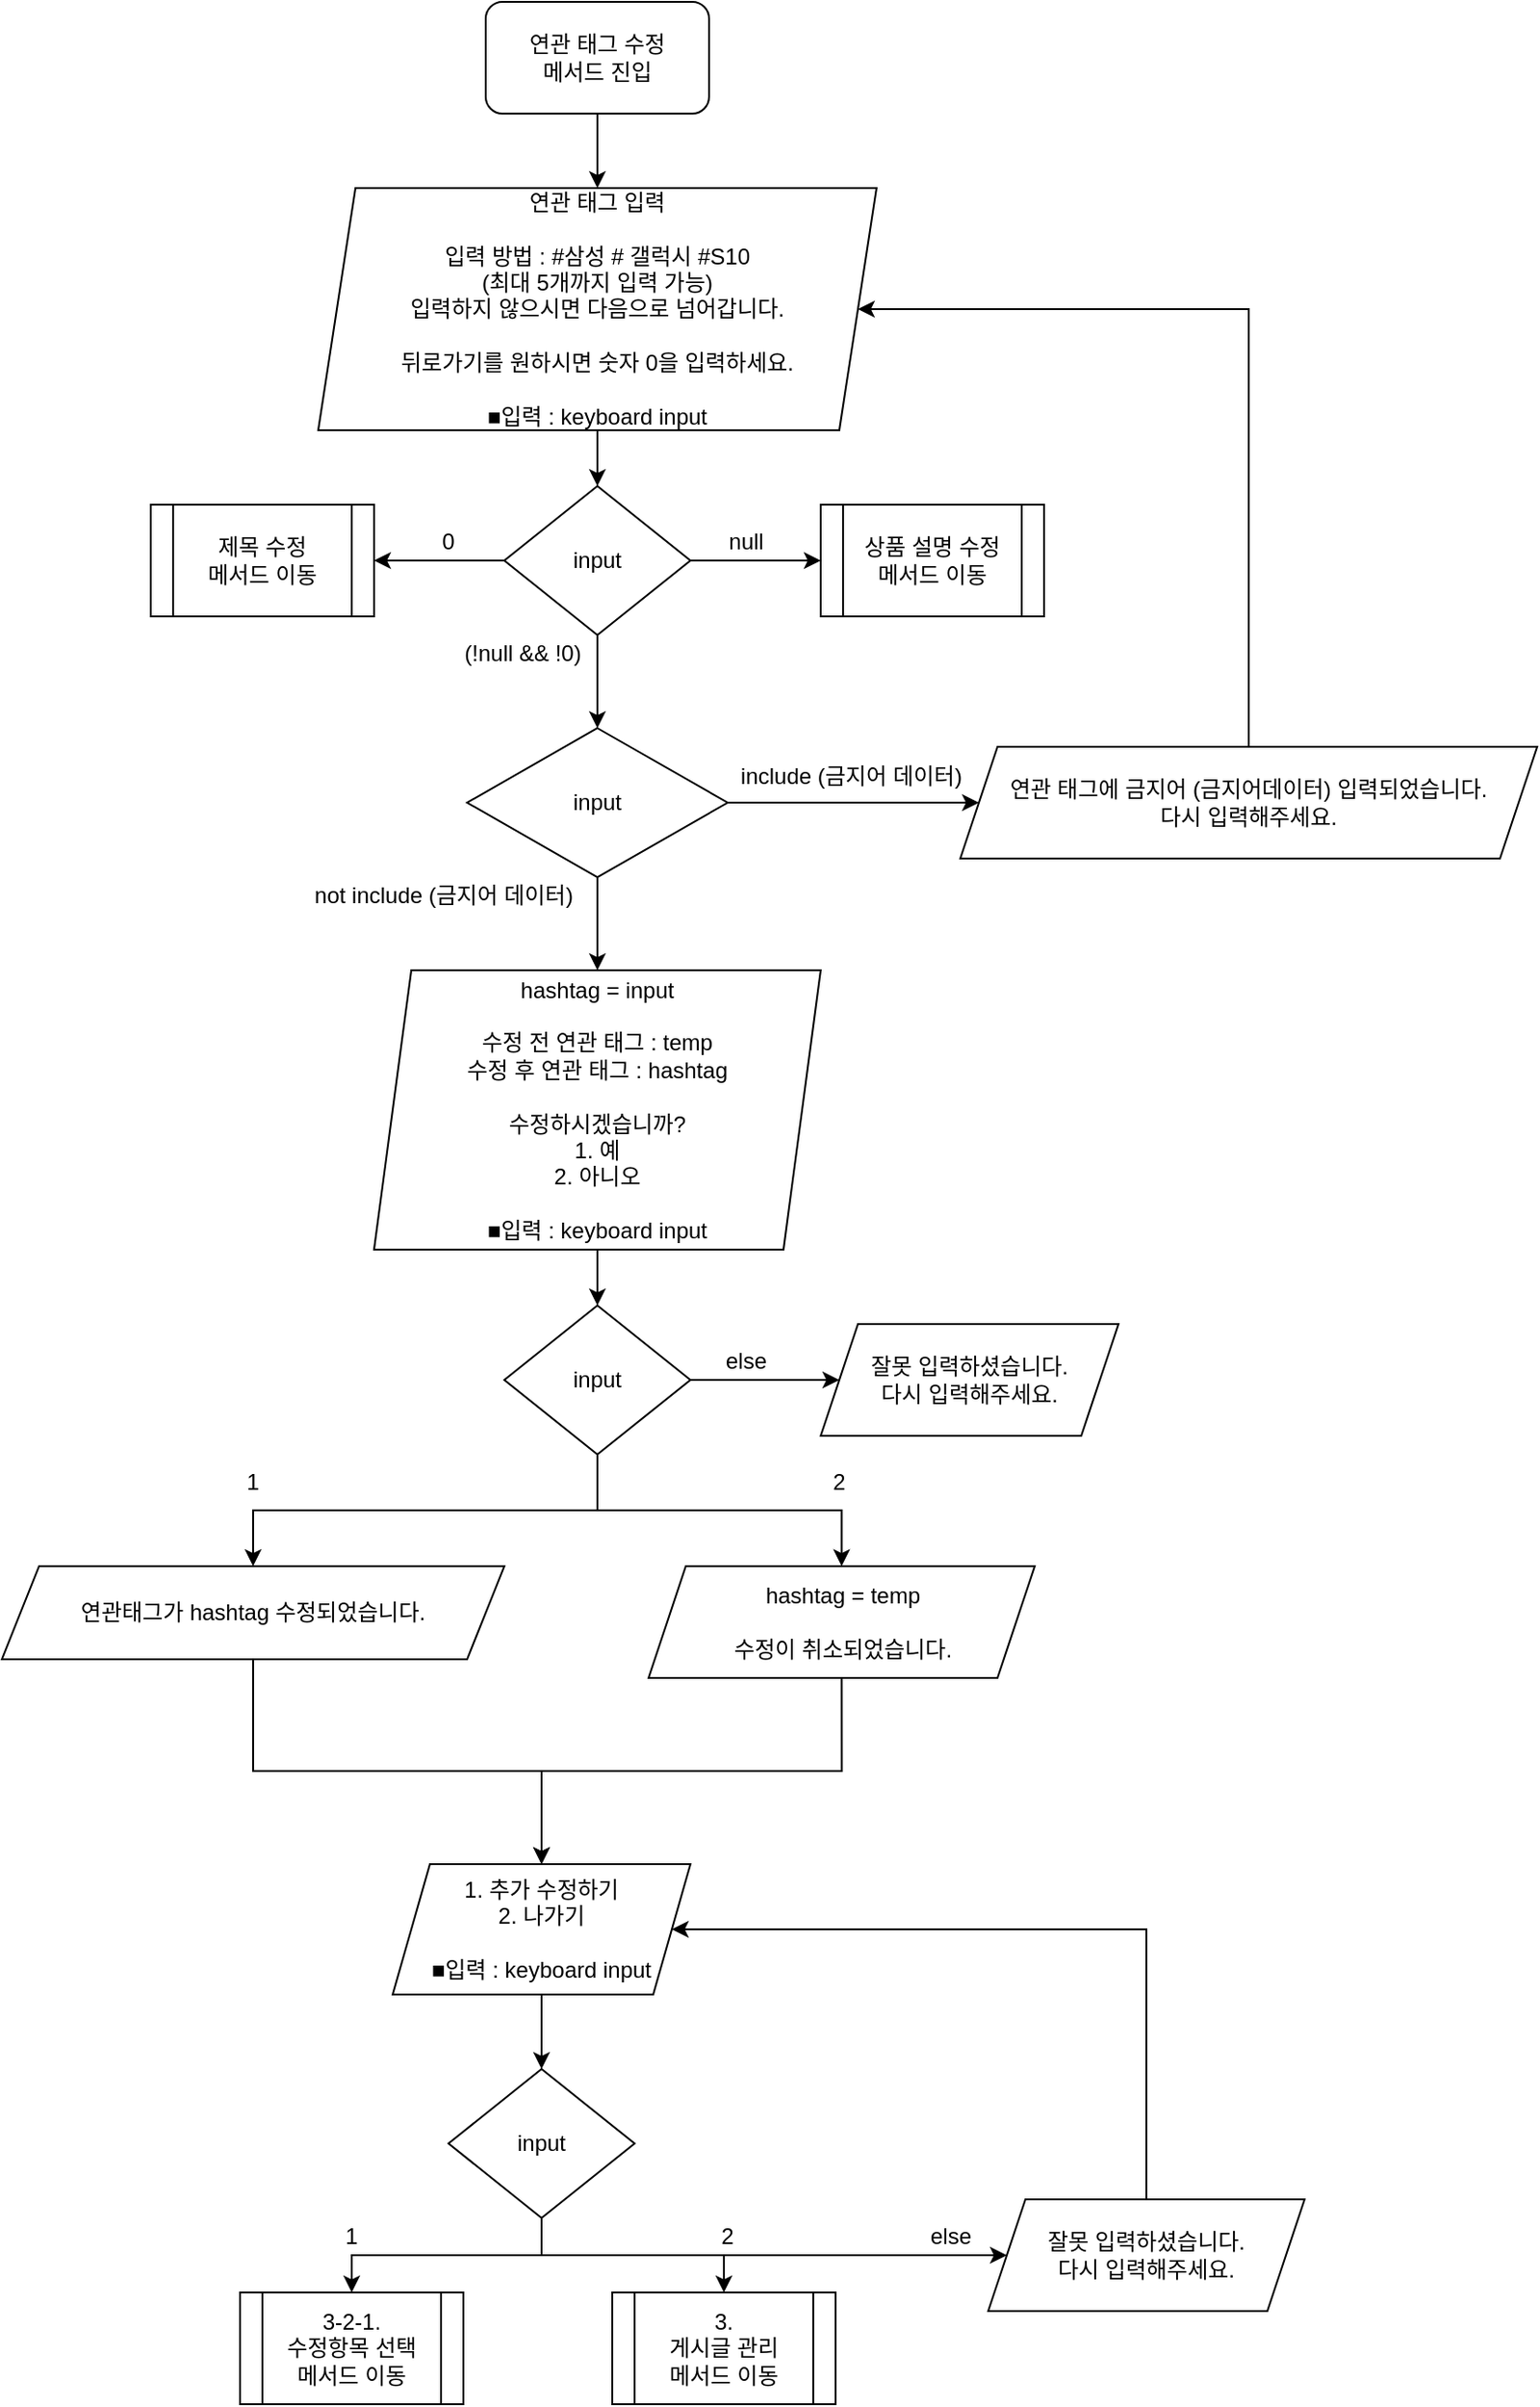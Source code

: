 <mxfile version="13.9.8" type="google"><diagram id="C5RBs43oDa-KdzZeNtuy" name="Page-1"><mxGraphModel dx="1527" dy="752" grid="1" gridSize="10" guides="1" tooltips="1" connect="1" arrows="1" fold="1" page="1" pageScale="1" pageWidth="827" pageHeight="1169" math="0" shadow="0"><root><mxCell id="WIyWlLk6GJQsqaUBKTNV-0"/><mxCell id="WIyWlLk6GJQsqaUBKTNV-1" parent="WIyWlLk6GJQsqaUBKTNV-0"/><mxCell id="0bxFrcVfuBxh0ENzoDh9-27" value="" style="edgeStyle=orthogonalEdgeStyle;rounded=0;orthogonalLoop=1;jettySize=auto;html=1;" edge="1" parent="WIyWlLk6GJQsqaUBKTNV-1" source="0bxFrcVfuBxh0ENzoDh9-28" target="0bxFrcVfuBxh0ENzoDh9-30"><mxGeometry relative="1" as="geometry"/></mxCell><mxCell id="0bxFrcVfuBxh0ENzoDh9-28" value="연관 태그 수정&lt;br&gt;메서드 진입" style="rounded=1;whiteSpace=wrap;html=1;" vertex="1" parent="WIyWlLk6GJQsqaUBKTNV-1"><mxGeometry x="220" y="70" width="120" height="60" as="geometry"/></mxCell><mxCell id="0bxFrcVfuBxh0ENzoDh9-29" value="" style="edgeStyle=orthogonalEdgeStyle;rounded=0;orthogonalLoop=1;jettySize=auto;html=1;" edge="1" parent="WIyWlLk6GJQsqaUBKTNV-1" source="0bxFrcVfuBxh0ENzoDh9-30" target="0bxFrcVfuBxh0ENzoDh9-34"><mxGeometry relative="1" as="geometry"/></mxCell><mxCell id="0bxFrcVfuBxh0ENzoDh9-30" value="연관 태그 입력&lt;br&gt;&lt;br&gt;입력 방법 : #삼성 # 갤럭시 #S10&lt;br&gt;(최대 5개까지 입력 가능)&lt;br&gt;입력하지 않으시면 다음으로 넘어갑니다.&lt;br&gt;&lt;br&gt;뒤로가기를 원하시면 숫자 0을 입력하세요.&lt;br&gt;&lt;br&gt;■입력 : keyboard input" style="shape=parallelogram;perimeter=parallelogramPerimeter;whiteSpace=wrap;html=1;fixedSize=1;rounded=1;arcSize=0;" vertex="1" parent="WIyWlLk6GJQsqaUBKTNV-1"><mxGeometry x="130" y="170" width="300" height="130" as="geometry"/></mxCell><mxCell id="0bxFrcVfuBxh0ENzoDh9-31" value="" style="edgeStyle=orthogonalEdgeStyle;rounded=0;orthogonalLoop=1;jettySize=auto;html=1;" edge="1" parent="WIyWlLk6GJQsqaUBKTNV-1" source="0bxFrcVfuBxh0ENzoDh9-34" target="0bxFrcVfuBxh0ENzoDh9-35"><mxGeometry relative="1" as="geometry"/></mxCell><mxCell id="0bxFrcVfuBxh0ENzoDh9-32" value="" style="edgeStyle=orthogonalEdgeStyle;rounded=0;orthogonalLoop=1;jettySize=auto;html=1;" edge="1" parent="WIyWlLk6GJQsqaUBKTNV-1" source="0bxFrcVfuBxh0ENzoDh9-34" target="0bxFrcVfuBxh0ENzoDh9-37"><mxGeometry relative="1" as="geometry"/></mxCell><mxCell id="0bxFrcVfuBxh0ENzoDh9-33" value="" style="edgeStyle=orthogonalEdgeStyle;rounded=0;orthogonalLoop=1;jettySize=auto;html=1;" edge="1" parent="WIyWlLk6GJQsqaUBKTNV-1" source="0bxFrcVfuBxh0ENzoDh9-34" target="0bxFrcVfuBxh0ENzoDh9-44"><mxGeometry relative="1" as="geometry"/></mxCell><mxCell id="0bxFrcVfuBxh0ENzoDh9-34" value="input" style="rhombus;whiteSpace=wrap;html=1;rounded=1;arcSize=0;" vertex="1" parent="WIyWlLk6GJQsqaUBKTNV-1"><mxGeometry x="230" y="330" width="100" height="80" as="geometry"/></mxCell><mxCell id="0bxFrcVfuBxh0ENzoDh9-35" value="제목 수정&lt;br&gt;메서드 이동" style="shape=process;whiteSpace=wrap;html=1;backgroundOutline=1;rounded=1;arcSize=0;" vertex="1" parent="WIyWlLk6GJQsqaUBKTNV-1"><mxGeometry x="40" y="340" width="120" height="60" as="geometry"/></mxCell><mxCell id="0bxFrcVfuBxh0ENzoDh9-36" value="0" style="text;html=1;strokeColor=none;fillColor=none;align=center;verticalAlign=middle;whiteSpace=wrap;rounded=0;" vertex="1" parent="WIyWlLk6GJQsqaUBKTNV-1"><mxGeometry x="180" y="350" width="40" height="20" as="geometry"/></mxCell><mxCell id="0bxFrcVfuBxh0ENzoDh9-37" value="상품 설명 수정&lt;br&gt;메서드 이동" style="shape=process;whiteSpace=wrap;html=1;backgroundOutline=1;rounded=1;arcSize=0;" vertex="1" parent="WIyWlLk6GJQsqaUBKTNV-1"><mxGeometry x="400" y="340" width="120" height="60" as="geometry"/></mxCell><mxCell id="0bxFrcVfuBxh0ENzoDh9-38" value="null" style="text;html=1;strokeColor=none;fillColor=none;align=center;verticalAlign=middle;whiteSpace=wrap;rounded=0;" vertex="1" parent="WIyWlLk6GJQsqaUBKTNV-1"><mxGeometry x="340" y="350" width="40" height="20" as="geometry"/></mxCell><mxCell id="0bxFrcVfuBxh0ENzoDh9-41" value="(!null &amp;amp;&amp;amp; !0)" style="text;html=1;strokeColor=none;fillColor=none;align=center;verticalAlign=middle;whiteSpace=wrap;rounded=0;" vertex="1" parent="WIyWlLk6GJQsqaUBKTNV-1"><mxGeometry x="200" y="410" width="80" height="20" as="geometry"/></mxCell><mxCell id="0bxFrcVfuBxh0ENzoDh9-43" value="" style="edgeStyle=orthogonalEdgeStyle;rounded=0;orthogonalLoop=1;jettySize=auto;html=1;entryX=0.5;entryY=0;entryDx=0;entryDy=0;" edge="1" parent="WIyWlLk6GJQsqaUBKTNV-1" source="0bxFrcVfuBxh0ENzoDh9-44" target="0bxFrcVfuBxh0ENzoDh9-51"><mxGeometry relative="1" as="geometry"><mxPoint x="280" y="590" as="targetPoint"/></mxGeometry></mxCell><mxCell id="0bxFrcVfuBxh0ENzoDh9-44" value="input" style="rhombus;whiteSpace=wrap;html=1;" vertex="1" parent="WIyWlLk6GJQsqaUBKTNV-1"><mxGeometry x="210" y="460" width="140" height="80" as="geometry"/></mxCell><mxCell id="0bxFrcVfuBxh0ENzoDh9-45" style="edgeStyle=orthogonalEdgeStyle;rounded=0;orthogonalLoop=1;jettySize=auto;html=1;exitX=0.5;exitY=0;exitDx=0;exitDy=0;entryX=1;entryY=0.5;entryDx=0;entryDy=0;" edge="1" parent="WIyWlLk6GJQsqaUBKTNV-1" source="0bxFrcVfuBxh0ENzoDh9-46" target="0bxFrcVfuBxh0ENzoDh9-30"><mxGeometry relative="1" as="geometry"><Array as="points"><mxPoint x="630" y="235"/></Array></mxGeometry></mxCell><mxCell id="0bxFrcVfuBxh0ENzoDh9-46" value="&lt;span id=&quot;docs-internal-guid-c182d64e-7fff-d9e1-cd36-cfdad88ebc47&quot;&gt;&lt;span style=&quot;font-family: &amp;#34;arial&amp;#34; ; background-color: transparent ; vertical-align: baseline&quot;&gt;&lt;font style=&quot;font-size: 12px&quot;&gt;연관 태그에 금지어 (금지어데이터) 입력되었습니다.&lt;br&gt;다시 입력해주세요.&lt;/font&gt;&lt;/span&gt;&lt;/span&gt;" style="shape=parallelogram;perimeter=parallelogramPerimeter;whiteSpace=wrap;html=1;fixedSize=1;" vertex="1" parent="WIyWlLk6GJQsqaUBKTNV-1"><mxGeometry x="475" y="470" width="310" height="60" as="geometry"/></mxCell><mxCell id="0bxFrcVfuBxh0ENzoDh9-47" style="edgeStyle=orthogonalEdgeStyle;rounded=0;orthogonalLoop=1;jettySize=auto;html=1;exitX=1;exitY=0.5;exitDx=0;exitDy=0;entryX=0;entryY=0.5;entryDx=0;entryDy=0;" edge="1" parent="WIyWlLk6GJQsqaUBKTNV-1" source="0bxFrcVfuBxh0ENzoDh9-44" target="0bxFrcVfuBxh0ENzoDh9-46"><mxGeometry relative="1" as="geometry"/></mxCell><mxCell id="0bxFrcVfuBxh0ENzoDh9-48" value="include (금지어 데이터)" style="text;html=1;strokeColor=none;fillColor=none;align=center;verticalAlign=middle;whiteSpace=wrap;rounded=0;" vertex="1" parent="WIyWlLk6GJQsqaUBKTNV-1"><mxGeometry x="349" y="476" width="135" height="20" as="geometry"/></mxCell><mxCell id="0bxFrcVfuBxh0ENzoDh9-49" value="not include (금지어 데이터)" style="text;html=1;strokeColor=none;fillColor=none;align=center;verticalAlign=middle;whiteSpace=wrap;rounded=0;" vertex="1" parent="WIyWlLk6GJQsqaUBKTNV-1"><mxGeometry x="115" y="540" width="165" height="20" as="geometry"/></mxCell><mxCell id="0bxFrcVfuBxh0ENzoDh9-50" value="" style="edgeStyle=orthogonalEdgeStyle;rounded=0;orthogonalLoop=1;jettySize=auto;html=1;" edge="1" parent="WIyWlLk6GJQsqaUBKTNV-1" source="0bxFrcVfuBxh0ENzoDh9-51" target="0bxFrcVfuBxh0ENzoDh9-55"><mxGeometry relative="1" as="geometry"/></mxCell><mxCell id="0bxFrcVfuBxh0ENzoDh9-51" value="hashtag = input&lt;br&gt;&lt;br&gt;수정 전 연관 태그 : temp&lt;br&gt;수정 후 연관 태그 : hashtag&lt;br&gt;&lt;br&gt;수정하시겠습니까?&lt;br&gt;1. 예&lt;br&gt;2. 아니오&lt;br&gt;&lt;br&gt;■입력 : keyboard input" style="shape=parallelogram;perimeter=parallelogramPerimeter;whiteSpace=wrap;html=1;fixedSize=1;" vertex="1" parent="WIyWlLk6GJQsqaUBKTNV-1"><mxGeometry x="160" y="590" width="240" height="150" as="geometry"/></mxCell><mxCell id="0bxFrcVfuBxh0ENzoDh9-52" value="" style="edgeStyle=orthogonalEdgeStyle;rounded=0;orthogonalLoop=1;jettySize=auto;html=1;" edge="1" parent="WIyWlLk6GJQsqaUBKTNV-1" source="0bxFrcVfuBxh0ENzoDh9-55" target="0bxFrcVfuBxh0ENzoDh9-56"><mxGeometry relative="1" as="geometry"/></mxCell><mxCell id="0bxFrcVfuBxh0ENzoDh9-53" style="edgeStyle=orthogonalEdgeStyle;rounded=0;orthogonalLoop=1;jettySize=auto;html=1;exitX=0.5;exitY=1;exitDx=0;exitDy=0;" edge="1" parent="WIyWlLk6GJQsqaUBKTNV-1" source="0bxFrcVfuBxh0ENzoDh9-55" target="0bxFrcVfuBxh0ENzoDh9-59"><mxGeometry relative="1" as="geometry"/></mxCell><mxCell id="0bxFrcVfuBxh0ENzoDh9-54" style="edgeStyle=orthogonalEdgeStyle;rounded=0;orthogonalLoop=1;jettySize=auto;html=1;exitX=0.5;exitY=1;exitDx=0;exitDy=0;" edge="1" parent="WIyWlLk6GJQsqaUBKTNV-1" source="0bxFrcVfuBxh0ENzoDh9-55" target="0bxFrcVfuBxh0ENzoDh9-61"><mxGeometry relative="1" as="geometry"/></mxCell><mxCell id="0bxFrcVfuBxh0ENzoDh9-55" value="input" style="rhombus;whiteSpace=wrap;html=1;" vertex="1" parent="WIyWlLk6GJQsqaUBKTNV-1"><mxGeometry x="230" y="770" width="100" height="80" as="geometry"/></mxCell><mxCell id="0bxFrcVfuBxh0ENzoDh9-56" value="잘못 입력하셨습니다.&lt;br&gt;다시 입력해주세요." style="shape=parallelogram;perimeter=parallelogramPerimeter;whiteSpace=wrap;html=1;fixedSize=1;" vertex="1" parent="WIyWlLk6GJQsqaUBKTNV-1"><mxGeometry x="400" y="780" width="160" height="60" as="geometry"/></mxCell><mxCell id="0bxFrcVfuBxh0ENzoDh9-57" value="else" style="text;html=1;strokeColor=none;fillColor=none;align=center;verticalAlign=middle;whiteSpace=wrap;rounded=0;" vertex="1" parent="WIyWlLk6GJQsqaUBKTNV-1"><mxGeometry x="340" y="790" width="40" height="20" as="geometry"/></mxCell><mxCell id="0bxFrcVfuBxh0ENzoDh9-58" style="edgeStyle=orthogonalEdgeStyle;rounded=0;orthogonalLoop=1;jettySize=auto;html=1;exitX=0.5;exitY=1;exitDx=0;exitDy=0;" edge="1" parent="WIyWlLk6GJQsqaUBKTNV-1" source="0bxFrcVfuBxh0ENzoDh9-59" target="0bxFrcVfuBxh0ENzoDh9-63"><mxGeometry relative="1" as="geometry"><Array as="points"><mxPoint x="95" y="1020"/><mxPoint x="250" y="1020"/></Array></mxGeometry></mxCell><mxCell id="0bxFrcVfuBxh0ENzoDh9-59" value="연관태그가 hashtag 수정되었습니다." style="shape=parallelogram;perimeter=parallelogramPerimeter;whiteSpace=wrap;html=1;fixedSize=1;" vertex="1" parent="WIyWlLk6GJQsqaUBKTNV-1"><mxGeometry x="-40" y="910" width="270" height="50" as="geometry"/></mxCell><mxCell id="0bxFrcVfuBxh0ENzoDh9-60" style="edgeStyle=orthogonalEdgeStyle;rounded=0;orthogonalLoop=1;jettySize=auto;html=1;exitX=0.5;exitY=1;exitDx=0;exitDy=0;" edge="1" parent="WIyWlLk6GJQsqaUBKTNV-1" source="0bxFrcVfuBxh0ENzoDh9-61" target="0bxFrcVfuBxh0ENzoDh9-63"><mxGeometry relative="1" as="geometry"/></mxCell><mxCell id="0bxFrcVfuBxh0ENzoDh9-61" value="hashtag = temp&lt;br&gt;&lt;br&gt;수정이 취소되었습니다." style="shape=parallelogram;perimeter=parallelogramPerimeter;whiteSpace=wrap;html=1;fixedSize=1;" vertex="1" parent="WIyWlLk6GJQsqaUBKTNV-1"><mxGeometry x="307.5" y="910" width="207.5" height="60" as="geometry"/></mxCell><mxCell id="0bxFrcVfuBxh0ENzoDh9-62" value="" style="edgeStyle=orthogonalEdgeStyle;rounded=0;orthogonalLoop=1;jettySize=auto;html=1;" edge="1" parent="WIyWlLk6GJQsqaUBKTNV-1" source="0bxFrcVfuBxh0ENzoDh9-63" target="0bxFrcVfuBxh0ENzoDh9-67"><mxGeometry relative="1" as="geometry"/></mxCell><mxCell id="0bxFrcVfuBxh0ENzoDh9-63" value="1. 추가 수정하기&lt;br&gt;2. 나가기&lt;br&gt;&lt;br&gt;■입력 : keyboard input" style="shape=parallelogram;perimeter=parallelogramPerimeter;whiteSpace=wrap;html=1;fixedSize=1;" vertex="1" parent="WIyWlLk6GJQsqaUBKTNV-1"><mxGeometry x="170" y="1070" width="160" height="70" as="geometry"/></mxCell><mxCell id="0bxFrcVfuBxh0ENzoDh9-64" style="edgeStyle=orthogonalEdgeStyle;rounded=0;orthogonalLoop=1;jettySize=auto;html=1;exitX=0.5;exitY=1;exitDx=0;exitDy=0;" edge="1" parent="WIyWlLk6GJQsqaUBKTNV-1" source="0bxFrcVfuBxh0ENzoDh9-67" target="0bxFrcVfuBxh0ENzoDh9-68"><mxGeometry relative="1" as="geometry"/></mxCell><mxCell id="0bxFrcVfuBxh0ENzoDh9-65" style="edgeStyle=orthogonalEdgeStyle;rounded=0;orthogonalLoop=1;jettySize=auto;html=1;exitX=0.5;exitY=1;exitDx=0;exitDy=0;" edge="1" parent="WIyWlLk6GJQsqaUBKTNV-1" source="0bxFrcVfuBxh0ENzoDh9-67" target="0bxFrcVfuBxh0ENzoDh9-69"><mxGeometry relative="1" as="geometry"/></mxCell><mxCell id="0bxFrcVfuBxh0ENzoDh9-66" style="edgeStyle=orthogonalEdgeStyle;rounded=0;orthogonalLoop=1;jettySize=auto;html=1;exitX=0.5;exitY=1;exitDx=0;exitDy=0;" edge="1" parent="WIyWlLk6GJQsqaUBKTNV-1" source="0bxFrcVfuBxh0ENzoDh9-67" target="0bxFrcVfuBxh0ENzoDh9-71"><mxGeometry relative="1" as="geometry"/></mxCell><mxCell id="0bxFrcVfuBxh0ENzoDh9-67" value="input" style="rhombus;whiteSpace=wrap;html=1;" vertex="1" parent="WIyWlLk6GJQsqaUBKTNV-1"><mxGeometry x="200" y="1180" width="100" height="80" as="geometry"/></mxCell><mxCell id="0bxFrcVfuBxh0ENzoDh9-68" value="3-2-1.&lt;br&gt;수정항목 선택&lt;br&gt;메서드 이동" style="shape=process;whiteSpace=wrap;html=1;backgroundOutline=1;" vertex="1" parent="WIyWlLk6GJQsqaUBKTNV-1"><mxGeometry x="88" y="1300" width="120" height="60" as="geometry"/></mxCell><mxCell id="0bxFrcVfuBxh0ENzoDh9-69" value="3.&lt;br&gt;게시글 관리&lt;br&gt;메서드 이동" style="shape=process;whiteSpace=wrap;html=1;backgroundOutline=1;" vertex="1" parent="WIyWlLk6GJQsqaUBKTNV-1"><mxGeometry x="288" y="1300" width="120" height="60" as="geometry"/></mxCell><mxCell id="0bxFrcVfuBxh0ENzoDh9-70" style="edgeStyle=orthogonalEdgeStyle;rounded=0;orthogonalLoop=1;jettySize=auto;html=1;exitX=0.5;exitY=0;exitDx=0;exitDy=0;entryX=1;entryY=0.5;entryDx=0;entryDy=0;" edge="1" parent="WIyWlLk6GJQsqaUBKTNV-1" source="0bxFrcVfuBxh0ENzoDh9-71" target="0bxFrcVfuBxh0ENzoDh9-63"><mxGeometry relative="1" as="geometry"><Array as="points"><mxPoint x="575" y="1105"/></Array></mxGeometry></mxCell><mxCell id="0bxFrcVfuBxh0ENzoDh9-71" value="잘못 입력하셨습니다.&lt;br&gt;다시 입력해주세요." style="shape=parallelogram;perimeter=parallelogramPerimeter;whiteSpace=wrap;html=1;fixedSize=1;" vertex="1" parent="WIyWlLk6GJQsqaUBKTNV-1"><mxGeometry x="490" y="1250" width="170" height="60" as="geometry"/></mxCell><mxCell id="0bxFrcVfuBxh0ENzoDh9-72" value="1" style="text;html=1;strokeColor=none;fillColor=none;align=center;verticalAlign=middle;whiteSpace=wrap;rounded=0;" vertex="1" parent="WIyWlLk6GJQsqaUBKTNV-1"><mxGeometry x="75" y="855" width="40" height="20" as="geometry"/></mxCell><mxCell id="0bxFrcVfuBxh0ENzoDh9-73" value="2" style="text;html=1;strokeColor=none;fillColor=none;align=center;verticalAlign=middle;whiteSpace=wrap;rounded=0;" vertex="1" parent="WIyWlLk6GJQsqaUBKTNV-1"><mxGeometry x="390" y="855" width="40" height="20" as="geometry"/></mxCell><mxCell id="0bxFrcVfuBxh0ENzoDh9-74" value="1" style="text;html=1;strokeColor=none;fillColor=none;align=center;verticalAlign=middle;whiteSpace=wrap;rounded=0;" vertex="1" parent="WIyWlLk6GJQsqaUBKTNV-1"><mxGeometry x="128" y="1260" width="40" height="20" as="geometry"/></mxCell><mxCell id="0bxFrcVfuBxh0ENzoDh9-75" value="2" style="text;html=1;strokeColor=none;fillColor=none;align=center;verticalAlign=middle;whiteSpace=wrap;rounded=0;" vertex="1" parent="WIyWlLk6GJQsqaUBKTNV-1"><mxGeometry x="330" y="1260" width="40" height="20" as="geometry"/></mxCell><mxCell id="0bxFrcVfuBxh0ENzoDh9-76" value="else" style="text;html=1;strokeColor=none;fillColor=none;align=center;verticalAlign=middle;whiteSpace=wrap;rounded=0;" vertex="1" parent="WIyWlLk6GJQsqaUBKTNV-1"><mxGeometry x="450" y="1260" width="40" height="20" as="geometry"/></mxCell></root></mxGraphModel></diagram></mxfile>